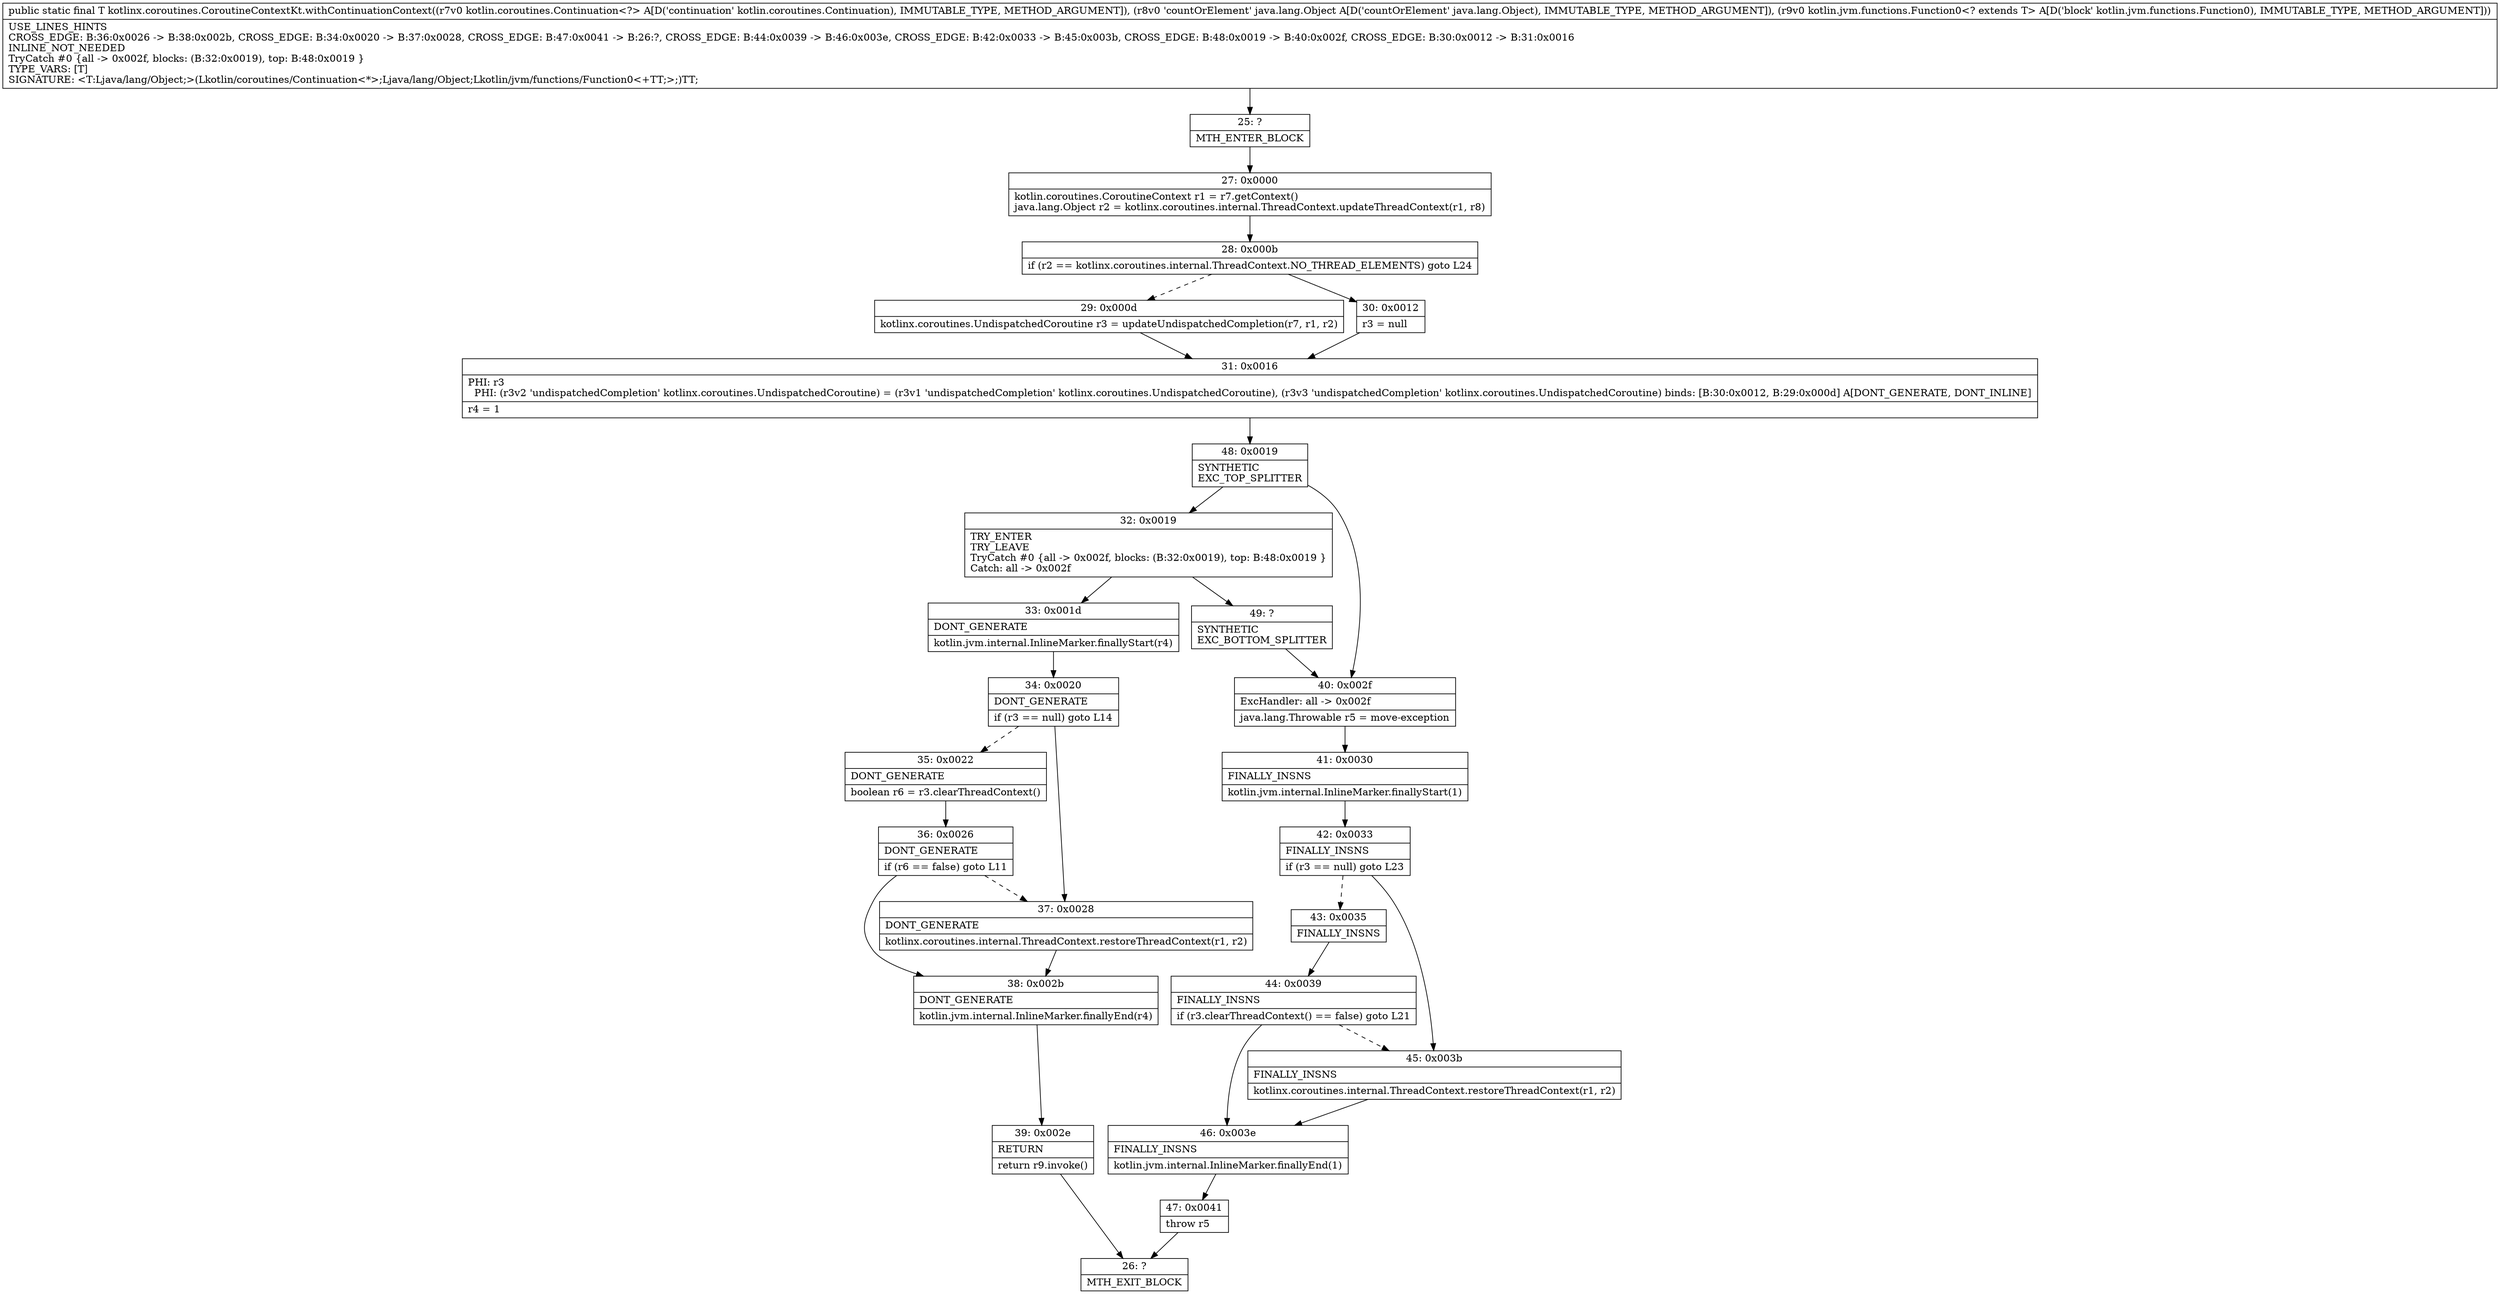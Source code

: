 digraph "CFG forkotlinx.coroutines.CoroutineContextKt.withContinuationContext(Lkotlin\/coroutines\/Continuation;Ljava\/lang\/Object;Lkotlin\/jvm\/functions\/Function0;)Ljava\/lang\/Object;" {
Node_25 [shape=record,label="{25\:\ ?|MTH_ENTER_BLOCK\l}"];
Node_27 [shape=record,label="{27\:\ 0x0000|kotlin.coroutines.CoroutineContext r1 = r7.getContext()\ljava.lang.Object r2 = kotlinx.coroutines.internal.ThreadContext.updateThreadContext(r1, r8)\l}"];
Node_28 [shape=record,label="{28\:\ 0x000b|if (r2 == kotlinx.coroutines.internal.ThreadContext.NO_THREAD_ELEMENTS) goto L24\l}"];
Node_29 [shape=record,label="{29\:\ 0x000d|kotlinx.coroutines.UndispatchedCoroutine r3 = updateUndispatchedCompletion(r7, r1, r2)\l}"];
Node_31 [shape=record,label="{31\:\ 0x0016|PHI: r3 \l  PHI: (r3v2 'undispatchedCompletion' kotlinx.coroutines.UndispatchedCoroutine) = (r3v1 'undispatchedCompletion' kotlinx.coroutines.UndispatchedCoroutine), (r3v3 'undispatchedCompletion' kotlinx.coroutines.UndispatchedCoroutine) binds: [B:30:0x0012, B:29:0x000d] A[DONT_GENERATE, DONT_INLINE]\l|r4 = 1\l}"];
Node_48 [shape=record,label="{48\:\ 0x0019|SYNTHETIC\lEXC_TOP_SPLITTER\l}"];
Node_32 [shape=record,label="{32\:\ 0x0019|TRY_ENTER\lTRY_LEAVE\lTryCatch #0 \{all \-\> 0x002f, blocks: (B:32:0x0019), top: B:48:0x0019 \}\lCatch: all \-\> 0x002f\l}"];
Node_33 [shape=record,label="{33\:\ 0x001d|DONT_GENERATE\l|kotlin.jvm.internal.InlineMarker.finallyStart(r4)\l}"];
Node_34 [shape=record,label="{34\:\ 0x0020|DONT_GENERATE\l|if (r3 == null) goto L14\l}"];
Node_35 [shape=record,label="{35\:\ 0x0022|DONT_GENERATE\l|boolean r6 = r3.clearThreadContext()\l}"];
Node_36 [shape=record,label="{36\:\ 0x0026|DONT_GENERATE\l|if (r6 == false) goto L11\l}"];
Node_38 [shape=record,label="{38\:\ 0x002b|DONT_GENERATE\l|kotlin.jvm.internal.InlineMarker.finallyEnd(r4)\l}"];
Node_39 [shape=record,label="{39\:\ 0x002e|RETURN\l|return r9.invoke()\l}"];
Node_26 [shape=record,label="{26\:\ ?|MTH_EXIT_BLOCK\l}"];
Node_37 [shape=record,label="{37\:\ 0x0028|DONT_GENERATE\l|kotlinx.coroutines.internal.ThreadContext.restoreThreadContext(r1, r2)\l}"];
Node_49 [shape=record,label="{49\:\ ?|SYNTHETIC\lEXC_BOTTOM_SPLITTER\l}"];
Node_40 [shape=record,label="{40\:\ 0x002f|ExcHandler: all \-\> 0x002f\l|java.lang.Throwable r5 = move\-exception\l}"];
Node_41 [shape=record,label="{41\:\ 0x0030|FINALLY_INSNS\l|kotlin.jvm.internal.InlineMarker.finallyStart(1)\l}"];
Node_42 [shape=record,label="{42\:\ 0x0033|FINALLY_INSNS\l|if (r3 == null) goto L23\l}"];
Node_43 [shape=record,label="{43\:\ 0x0035|FINALLY_INSNS\l}"];
Node_44 [shape=record,label="{44\:\ 0x0039|FINALLY_INSNS\l|if (r3.clearThreadContext() == false) goto L21\l}"];
Node_46 [shape=record,label="{46\:\ 0x003e|FINALLY_INSNS\l|kotlin.jvm.internal.InlineMarker.finallyEnd(1)\l}"];
Node_47 [shape=record,label="{47\:\ 0x0041|throw r5\l}"];
Node_45 [shape=record,label="{45\:\ 0x003b|FINALLY_INSNS\l|kotlinx.coroutines.internal.ThreadContext.restoreThreadContext(r1, r2)\l}"];
Node_30 [shape=record,label="{30\:\ 0x0012|r3 = null\l}"];
MethodNode[shape=record,label="{public static final T kotlinx.coroutines.CoroutineContextKt.withContinuationContext((r7v0 kotlin.coroutines.Continuation\<?\> A[D('continuation' kotlin.coroutines.Continuation), IMMUTABLE_TYPE, METHOD_ARGUMENT]), (r8v0 'countOrElement' java.lang.Object A[D('countOrElement' java.lang.Object), IMMUTABLE_TYPE, METHOD_ARGUMENT]), (r9v0 kotlin.jvm.functions.Function0\<? extends T\> A[D('block' kotlin.jvm.functions.Function0), IMMUTABLE_TYPE, METHOD_ARGUMENT]))  | USE_LINES_HINTS\lCROSS_EDGE: B:36:0x0026 \-\> B:38:0x002b, CROSS_EDGE: B:34:0x0020 \-\> B:37:0x0028, CROSS_EDGE: B:47:0x0041 \-\> B:26:?, CROSS_EDGE: B:44:0x0039 \-\> B:46:0x003e, CROSS_EDGE: B:42:0x0033 \-\> B:45:0x003b, CROSS_EDGE: B:48:0x0019 \-\> B:40:0x002f, CROSS_EDGE: B:30:0x0012 \-\> B:31:0x0016\lINLINE_NOT_NEEDED\lTryCatch #0 \{all \-\> 0x002f, blocks: (B:32:0x0019), top: B:48:0x0019 \}\lTYPE_VARS: [T]\lSIGNATURE: \<T:Ljava\/lang\/Object;\>(Lkotlin\/coroutines\/Continuation\<*\>;Ljava\/lang\/Object;Lkotlin\/jvm\/functions\/Function0\<+TT;\>;)TT;\l}"];
MethodNode -> Node_25;Node_25 -> Node_27;
Node_27 -> Node_28;
Node_28 -> Node_29[style=dashed];
Node_28 -> Node_30;
Node_29 -> Node_31;
Node_31 -> Node_48;
Node_48 -> Node_32;
Node_48 -> Node_40;
Node_32 -> Node_33;
Node_32 -> Node_49;
Node_33 -> Node_34;
Node_34 -> Node_35[style=dashed];
Node_34 -> Node_37;
Node_35 -> Node_36;
Node_36 -> Node_37[style=dashed];
Node_36 -> Node_38;
Node_38 -> Node_39;
Node_39 -> Node_26;
Node_37 -> Node_38;
Node_49 -> Node_40;
Node_40 -> Node_41;
Node_41 -> Node_42;
Node_42 -> Node_43[style=dashed];
Node_42 -> Node_45;
Node_43 -> Node_44;
Node_44 -> Node_45[style=dashed];
Node_44 -> Node_46;
Node_46 -> Node_47;
Node_47 -> Node_26;
Node_45 -> Node_46;
Node_30 -> Node_31;
}

